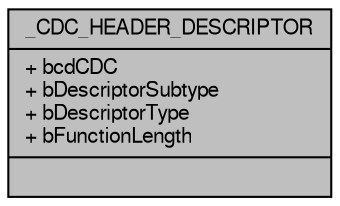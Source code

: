 digraph "_CDC_HEADER_DESCRIPTOR"
{
  edge [fontname="FreeSans",fontsize="10",labelfontname="FreeSans",labelfontsize="10"];
  node [fontname="FreeSans",fontsize="10",shape=record];
  Node1 [label="{_CDC_HEADER_DESCRIPTOR\n|+ bcdCDC\l+ bDescriptorSubtype\l+ bDescriptorType\l+ bFunctionLength\l|}",height=0.2,width=0.4,color="black", fillcolor="grey75", style="filled", fontcolor="black"];
}
